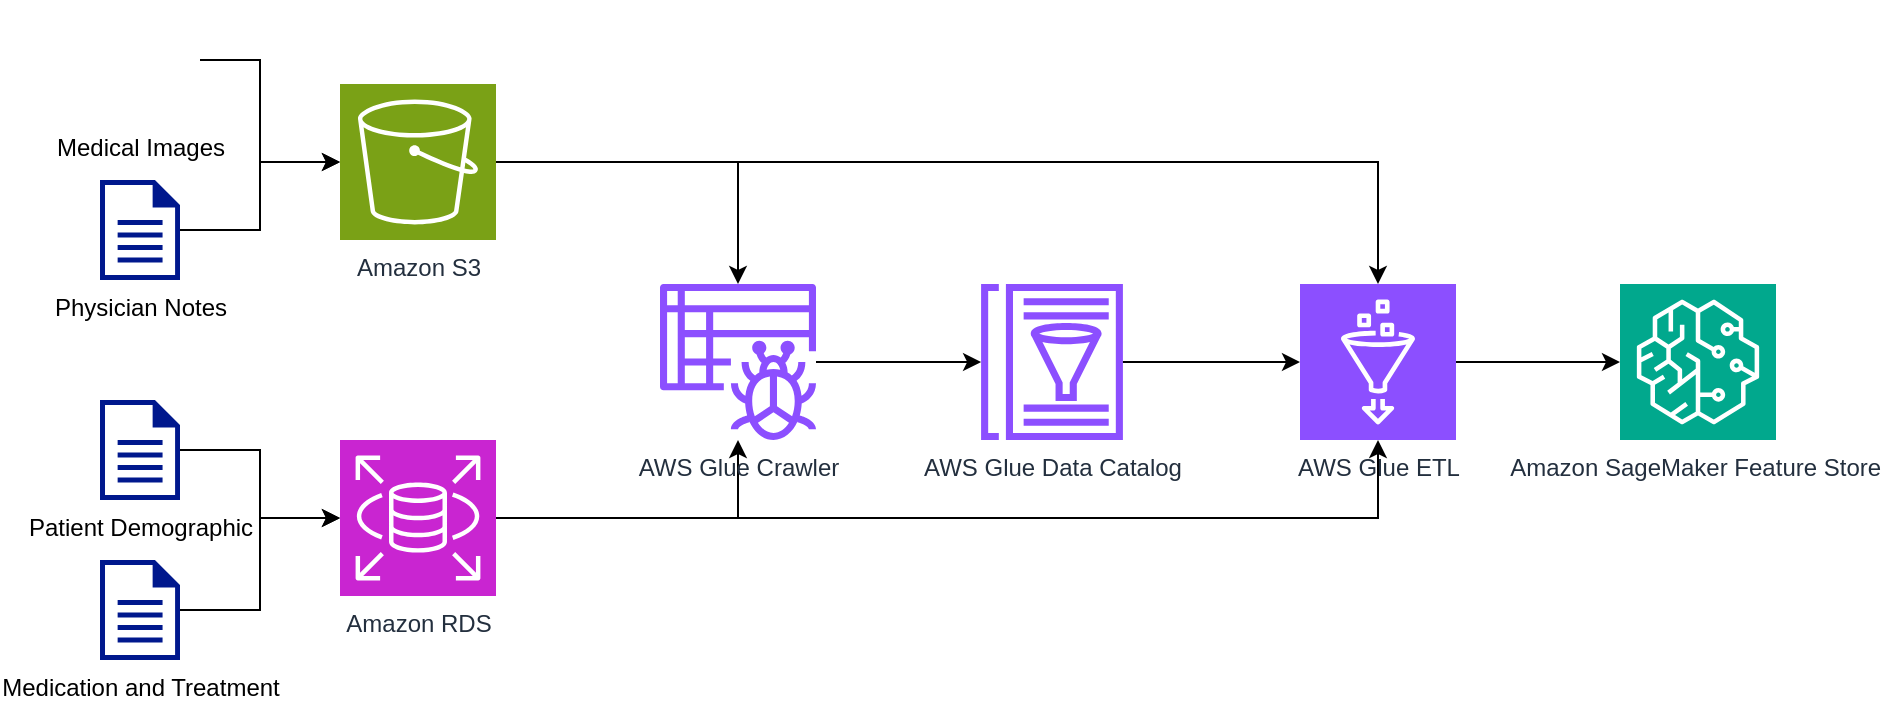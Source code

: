 <mxfile version="24.9.0">
  <diagram name="Page-1" id="KhZwD03YHWD_nQGP1-q-">
    <mxGraphModel dx="855" dy="731" grid="1" gridSize="10" guides="1" tooltips="1" connect="1" arrows="1" fold="1" page="1" pageScale="1" pageWidth="850" pageHeight="1100" math="0" shadow="0">
      <root>
        <mxCell id="0" />
        <mxCell id="1" parent="0" />
        <mxCell id="uNR7orJYZD1v8SNIuK0m-5" value="Physician Notes" style="sketch=0;aspect=fixed;pointerEvents=1;shadow=0;dashed=0;html=1;strokeColor=none;labelPosition=center;verticalLabelPosition=bottom;verticalAlign=top;align=center;fillColor=#00188D;shape=mxgraph.mscae.enterprise.document" vertex="1" parent="1">
          <mxGeometry x="80" y="210" width="40" height="50" as="geometry" />
        </mxCell>
        <mxCell id="uNR7orJYZD1v8SNIuK0m-7" value="Medical Images" style="shape=image;html=1;verticalAlign=top;verticalLabelPosition=bottom;labelBackgroundColor=#ffffff;imageAspect=0;aspect=fixed;image=https://cdn4.iconfinder.com/data/icons/evil-icons-user-interface/64/picture-128.png" vertex="1" parent="1">
          <mxGeometry x="70" y="120" width="60" height="60" as="geometry" />
        </mxCell>
        <mxCell id="uNR7orJYZD1v8SNIuK0m-34" value="Patient Demographic" style="sketch=0;aspect=fixed;pointerEvents=1;shadow=0;dashed=0;html=1;strokeColor=none;labelPosition=center;verticalLabelPosition=bottom;verticalAlign=top;align=center;fillColor=#00188D;shape=mxgraph.mscae.enterprise.document" vertex="1" parent="1">
          <mxGeometry x="80" y="320" width="40" height="50" as="geometry" />
        </mxCell>
        <mxCell id="uNR7orJYZD1v8SNIuK0m-52" style="edgeStyle=orthogonalEdgeStyle;rounded=0;orthogonalLoop=1;jettySize=auto;html=1;" edge="1" parent="1" source="uNR7orJYZD1v8SNIuK0m-35" target="uNR7orJYZD1v8SNIuK0m-37">
          <mxGeometry relative="1" as="geometry" />
        </mxCell>
        <mxCell id="uNR7orJYZD1v8SNIuK0m-35" value="Medication and T&lt;span style=&quot;background-color: initial;&quot;&gt;reatment&lt;/span&gt;" style="sketch=0;aspect=fixed;pointerEvents=1;shadow=0;dashed=0;html=1;strokeColor=none;labelPosition=center;verticalLabelPosition=bottom;verticalAlign=top;align=center;fillColor=#00188D;shape=mxgraph.mscae.enterprise.document" vertex="1" parent="1">
          <mxGeometry x="80" y="400" width="40" height="50" as="geometry" />
        </mxCell>
        <mxCell id="uNR7orJYZD1v8SNIuK0m-41" style="edgeStyle=orthogonalEdgeStyle;rounded=0;orthogonalLoop=1;jettySize=auto;html=1;" edge="1" parent="1" source="uNR7orJYZD1v8SNIuK0m-36" target="uNR7orJYZD1v8SNIuK0m-38">
          <mxGeometry relative="1" as="geometry" />
        </mxCell>
        <mxCell id="uNR7orJYZD1v8SNIuK0m-36" value="Amazon S3" style="sketch=0;points=[[0,0,0],[0.25,0,0],[0.5,0,0],[0.75,0,0],[1,0,0],[0,1,0],[0.25,1,0],[0.5,1,0],[0.75,1,0],[1,1,0],[0,0.25,0],[0,0.5,0],[0,0.75,0],[1,0.25,0],[1,0.5,0],[1,0.75,0]];outlineConnect=0;fontColor=#232F3E;fillColor=#7AA116;strokeColor=#ffffff;dashed=0;verticalLabelPosition=bottom;verticalAlign=top;align=center;html=1;fontSize=12;fontStyle=0;aspect=fixed;shape=mxgraph.aws4.resourceIcon;resIcon=mxgraph.aws4.s3;" vertex="1" parent="1">
          <mxGeometry x="200" y="162" width="78" height="78" as="geometry" />
        </mxCell>
        <mxCell id="uNR7orJYZD1v8SNIuK0m-42" style="edgeStyle=orthogonalEdgeStyle;rounded=0;orthogonalLoop=1;jettySize=auto;html=1;" edge="1" parent="1" source="uNR7orJYZD1v8SNIuK0m-37" target="uNR7orJYZD1v8SNIuK0m-38">
          <mxGeometry relative="1" as="geometry">
            <Array as="points">
              <mxPoint x="399" y="379" />
            </Array>
          </mxGeometry>
        </mxCell>
        <mxCell id="uNR7orJYZD1v8SNIuK0m-37" value="Amazon RDS" style="sketch=0;points=[[0,0,0],[0.25,0,0],[0.5,0,0],[0.75,0,0],[1,0,0],[0,1,0],[0.25,1,0],[0.5,1,0],[0.75,1,0],[1,1,0],[0,0.25,0],[0,0.5,0],[0,0.75,0],[1,0.25,0],[1,0.5,0],[1,0.75,0]];outlineConnect=0;fontColor=#232F3E;fillColor=#C925D1;strokeColor=#ffffff;dashed=0;verticalLabelPosition=bottom;verticalAlign=top;align=center;html=1;fontSize=12;fontStyle=0;aspect=fixed;shape=mxgraph.aws4.resourceIcon;resIcon=mxgraph.aws4.rds;" vertex="1" parent="1">
          <mxGeometry x="200" y="340" width="78" height="78" as="geometry" />
        </mxCell>
        <mxCell id="uNR7orJYZD1v8SNIuK0m-44" style="edgeStyle=orthogonalEdgeStyle;rounded=0;orthogonalLoop=1;jettySize=auto;html=1;" edge="1" parent="1" source="uNR7orJYZD1v8SNIuK0m-38" target="uNR7orJYZD1v8SNIuK0m-39">
          <mxGeometry relative="1" as="geometry" />
        </mxCell>
        <mxCell id="uNR7orJYZD1v8SNIuK0m-38" value="AWS Glue Crawler" style="sketch=0;outlineConnect=0;fontColor=#232F3E;gradientColor=none;fillColor=#8C4FFF;strokeColor=none;dashed=0;verticalLabelPosition=bottom;verticalAlign=top;align=center;html=1;fontSize=12;fontStyle=0;aspect=fixed;pointerEvents=1;shape=mxgraph.aws4.glue_crawlers;" vertex="1" parent="1">
          <mxGeometry x="360" y="262" width="78" height="78" as="geometry" />
        </mxCell>
        <mxCell id="uNR7orJYZD1v8SNIuK0m-39" value="AWS Glue Data Catalog" style="sketch=0;outlineConnect=0;fontColor=#232F3E;gradientColor=none;fillColor=#8C4FFF;strokeColor=none;dashed=0;verticalLabelPosition=bottom;verticalAlign=top;align=center;html=1;fontSize=12;fontStyle=0;aspect=fixed;pointerEvents=1;shape=mxgraph.aws4.glue_data_catalog;" vertex="1" parent="1">
          <mxGeometry x="520" y="262" width="72" height="78" as="geometry" />
        </mxCell>
        <mxCell id="uNR7orJYZD1v8SNIuK0m-40" value="AWS Glue ETL" style="sketch=0;points=[[0,0,0],[0.25,0,0],[0.5,0,0],[0.75,0,0],[1,0,0],[0,1,0],[0.25,1,0],[0.5,1,0],[0.75,1,0],[1,1,0],[0,0.25,0],[0,0.5,0],[0,0.75,0],[1,0.25,0],[1,0.5,0],[1,0.75,0]];outlineConnect=0;fontColor=#232F3E;fillColor=#8C4FFF;strokeColor=#ffffff;dashed=0;verticalLabelPosition=bottom;verticalAlign=top;align=center;html=1;fontSize=12;fontStyle=0;aspect=fixed;shape=mxgraph.aws4.resourceIcon;resIcon=mxgraph.aws4.glue;" vertex="1" parent="1">
          <mxGeometry x="680" y="262" width="78" height="78" as="geometry" />
        </mxCell>
        <mxCell id="uNR7orJYZD1v8SNIuK0m-43" style="edgeStyle=orthogonalEdgeStyle;rounded=0;orthogonalLoop=1;jettySize=auto;html=1;entryX=0.5;entryY=1;entryDx=0;entryDy=0;entryPerimeter=0;" edge="1" parent="1" source="uNR7orJYZD1v8SNIuK0m-37" target="uNR7orJYZD1v8SNIuK0m-40">
          <mxGeometry relative="1" as="geometry" />
        </mxCell>
        <mxCell id="uNR7orJYZD1v8SNIuK0m-45" style="edgeStyle=orthogonalEdgeStyle;rounded=0;orthogonalLoop=1;jettySize=auto;html=1;entryX=0;entryY=0.5;entryDx=0;entryDy=0;entryPerimeter=0;" edge="1" parent="1" source="uNR7orJYZD1v8SNIuK0m-39" target="uNR7orJYZD1v8SNIuK0m-40">
          <mxGeometry relative="1" as="geometry" />
        </mxCell>
        <mxCell id="uNR7orJYZD1v8SNIuK0m-46" style="edgeStyle=orthogonalEdgeStyle;rounded=0;orthogonalLoop=1;jettySize=auto;html=1;entryX=0.5;entryY=0;entryDx=0;entryDy=0;entryPerimeter=0;" edge="1" parent="1" source="uNR7orJYZD1v8SNIuK0m-36" target="uNR7orJYZD1v8SNIuK0m-40">
          <mxGeometry relative="1" as="geometry" />
        </mxCell>
        <mxCell id="uNR7orJYZD1v8SNIuK0m-47" value="Amazon SageMaker Feature Store&amp;nbsp;" style="sketch=0;points=[[0,0,0],[0.25,0,0],[0.5,0,0],[0.75,0,0],[1,0,0],[0,1,0],[0.25,1,0],[0.5,1,0],[0.75,1,0],[1,1,0],[0,0.25,0],[0,0.5,0],[0,0.75,0],[1,0.25,0],[1,0.5,0],[1,0.75,0]];outlineConnect=0;fontColor=#232F3E;fillColor=#01A88D;strokeColor=#ffffff;dashed=0;verticalLabelPosition=bottom;verticalAlign=top;align=center;html=1;fontSize=12;fontStyle=0;aspect=fixed;shape=mxgraph.aws4.resourceIcon;resIcon=mxgraph.aws4.sagemaker;" vertex="1" parent="1">
          <mxGeometry x="840" y="262" width="78" height="78" as="geometry" />
        </mxCell>
        <mxCell id="uNR7orJYZD1v8SNIuK0m-48" style="edgeStyle=orthogonalEdgeStyle;rounded=0;orthogonalLoop=1;jettySize=auto;html=1;entryX=0;entryY=0.5;entryDx=0;entryDy=0;entryPerimeter=0;" edge="1" parent="1" source="uNR7orJYZD1v8SNIuK0m-7" target="uNR7orJYZD1v8SNIuK0m-36">
          <mxGeometry relative="1" as="geometry">
            <Array as="points">
              <mxPoint x="160" y="150" />
              <mxPoint x="160" y="201" />
            </Array>
          </mxGeometry>
        </mxCell>
        <mxCell id="uNR7orJYZD1v8SNIuK0m-50" style="edgeStyle=orthogonalEdgeStyle;rounded=0;orthogonalLoop=1;jettySize=auto;html=1;entryX=0;entryY=0.5;entryDx=0;entryDy=0;entryPerimeter=0;" edge="1" parent="1" source="uNR7orJYZD1v8SNIuK0m-5" target="uNR7orJYZD1v8SNIuK0m-36">
          <mxGeometry relative="1" as="geometry" />
        </mxCell>
        <mxCell id="uNR7orJYZD1v8SNIuK0m-51" style="edgeStyle=orthogonalEdgeStyle;rounded=0;orthogonalLoop=1;jettySize=auto;html=1;entryX=0;entryY=0.5;entryDx=0;entryDy=0;entryPerimeter=0;" edge="1" parent="1" source="uNR7orJYZD1v8SNIuK0m-34" target="uNR7orJYZD1v8SNIuK0m-37">
          <mxGeometry relative="1" as="geometry" />
        </mxCell>
        <mxCell id="uNR7orJYZD1v8SNIuK0m-53" style="edgeStyle=orthogonalEdgeStyle;rounded=0;orthogonalLoop=1;jettySize=auto;html=1;entryX=0;entryY=0.5;entryDx=0;entryDy=0;entryPerimeter=0;" edge="1" parent="1" source="uNR7orJYZD1v8SNIuK0m-40" target="uNR7orJYZD1v8SNIuK0m-47">
          <mxGeometry relative="1" as="geometry" />
        </mxCell>
      </root>
    </mxGraphModel>
  </diagram>
</mxfile>
